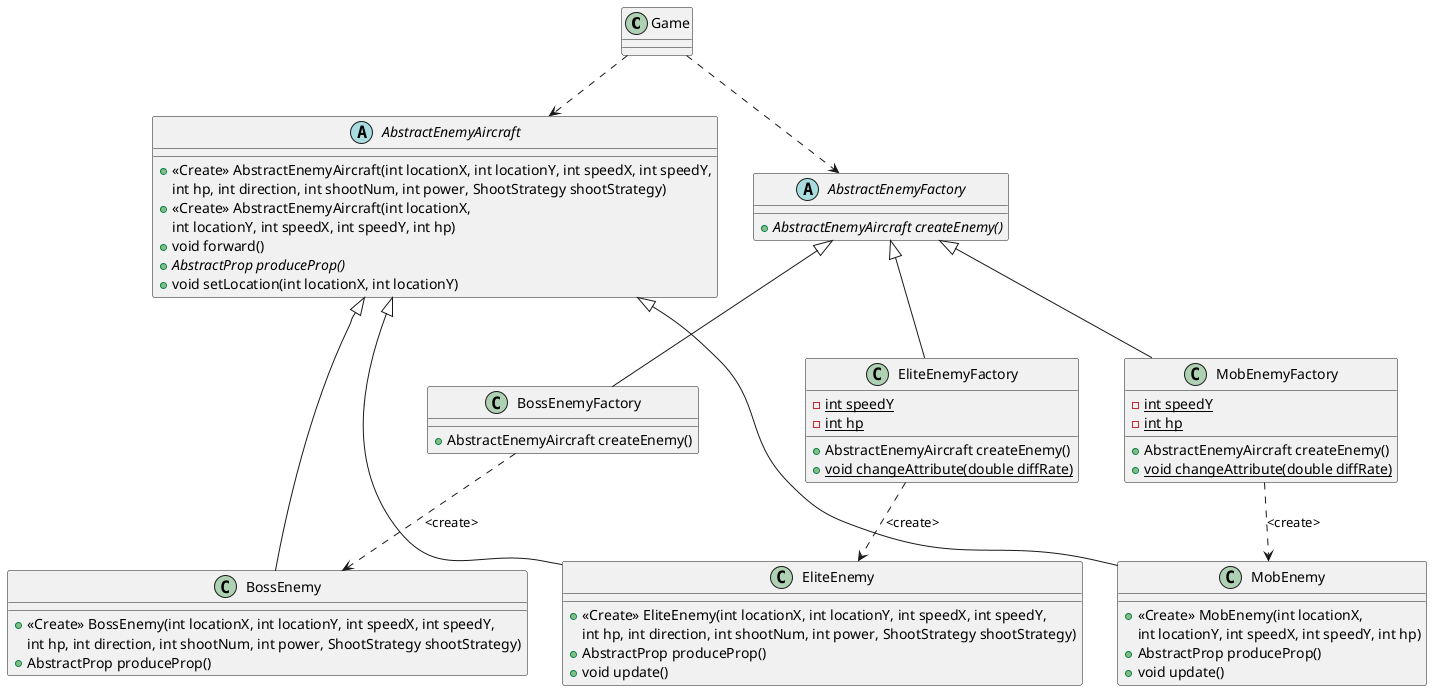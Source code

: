 @startuml
class Game

class MobEnemyFactory {
- {static} int speedY
- {static} int hp
+ AbstractEnemyAircraft createEnemy()
+ {static} void changeAttribute(double diffRate)
}

class BossEnemy {
+ <<Create>> BossEnemy(int locationX, int locationY, int speedX, int speedY,
int hp, int direction, int shootNum, int power, ShootStrategy shootStrategy)
+ AbstractProp produceProp()
}

class EliteEnemyFactory {
- {static} int speedY
- {static} int hp
+ AbstractEnemyAircraft createEnemy()
+ {static} void changeAttribute(double diffRate)
}

abstract class AbstractEnemyAircraft {
+ <<Create>> AbstractEnemyAircraft(int locationX, int locationY, int speedX, int speedY,
 int hp, int direction, int shootNum, int power, ShootStrategy shootStrategy)
+ <<Create>> AbstractEnemyAircraft(int locationX,
int locationY, int speedX, int speedY, int hp)
+ void forward()
+ {abstract}AbstractProp produceProp()
+ void setLocation(int locationX, int locationY)
}

class BossEnemyFactory {
+ AbstractEnemyAircraft createEnemy()
}

class EliteEnemy {
+ <<Create>> EliteEnemy(int locationX, int locationY, int speedX, int speedY,
int hp, int direction, int shootNum, int power, ShootStrategy shootStrategy)
+ AbstractProp produceProp()
+ void update()
}

class MobEnemy {
+ <<Create>> MobEnemy(int locationX,
int locationY, int speedX, int speedY, int hp)
+ AbstractProp produceProp()
+ void update()
}

abstract class AbstractEnemyFactory {
+ {abstract}AbstractEnemyAircraft createEnemy()
}


Game ..> AbstractEnemyAircraft
Game ..> AbstractEnemyFactory
AbstractEnemyAircraft -[hidden]> AbstractEnemyFactory
AbstractEnemyAircraft <|-- MobEnemy
AbstractEnemyAircraft <|-- EliteEnemy
AbstractEnemyAircraft <|-- BossEnemy
AbstractEnemyFactory <|-- MobEnemyFactory
AbstractEnemyFactory <|-- EliteEnemyFactory
AbstractEnemyFactory <|-- BossEnemyFactory
MobEnemyFactory ..> MobEnemy: <create>
EliteEnemyFactory ..> EliteEnemy: <create>
BossEnemyFactory ..>BossEnemy: <create>
@enduml